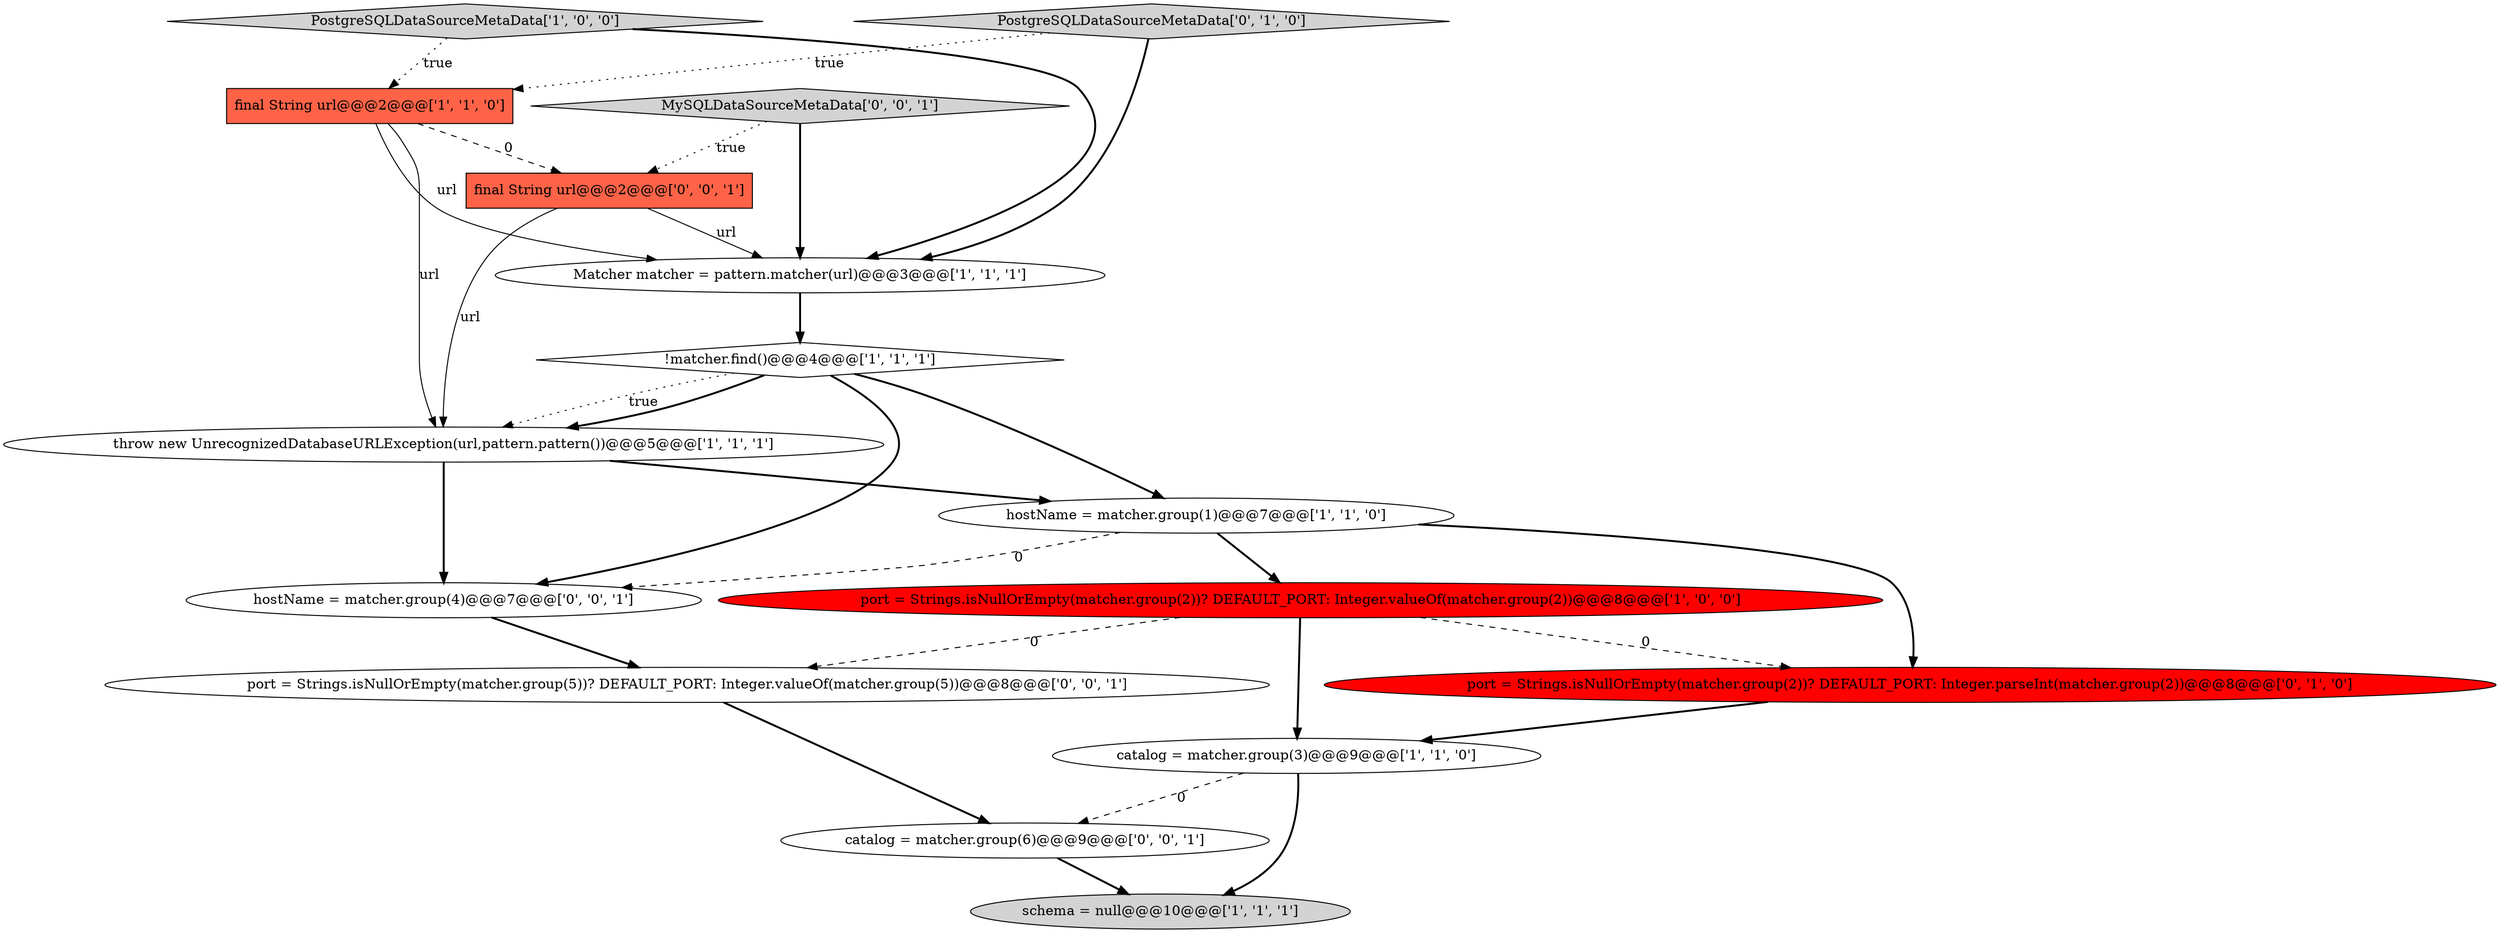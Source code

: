 digraph {
5 [style = filled, label = "catalog = matcher.group(3)@@@9@@@['1', '1', '0']", fillcolor = white, shape = ellipse image = "AAA0AAABBB1BBB"];
15 [style = filled, label = "catalog = matcher.group(6)@@@9@@@['0', '0', '1']", fillcolor = white, shape = ellipse image = "AAA0AAABBB3BBB"];
12 [style = filled, label = "final String url@@@2@@@['0', '0', '1']", fillcolor = tomato, shape = box image = "AAA0AAABBB3BBB"];
9 [style = filled, label = "port = Strings.isNullOrEmpty(matcher.group(2))? DEFAULT_PORT: Integer.parseInt(matcher.group(2))@@@8@@@['0', '1', '0']", fillcolor = red, shape = ellipse image = "AAA1AAABBB2BBB"];
2 [style = filled, label = "throw new UnrecognizedDatabaseURLException(url,pattern.pattern())@@@5@@@['1', '1', '1']", fillcolor = white, shape = ellipse image = "AAA0AAABBB1BBB"];
1 [style = filled, label = "schema = null@@@10@@@['1', '1', '1']", fillcolor = lightgray, shape = ellipse image = "AAA0AAABBB1BBB"];
7 [style = filled, label = "!matcher.find()@@@4@@@['1', '1', '1']", fillcolor = white, shape = diamond image = "AAA0AAABBB1BBB"];
6 [style = filled, label = "Matcher matcher = pattern.matcher(url)@@@3@@@['1', '1', '1']", fillcolor = white, shape = ellipse image = "AAA0AAABBB1BBB"];
10 [style = filled, label = "PostgreSQLDataSourceMetaData['0', '1', '0']", fillcolor = lightgray, shape = diamond image = "AAA0AAABBB2BBB"];
14 [style = filled, label = "MySQLDataSourceMetaData['0', '0', '1']", fillcolor = lightgray, shape = diamond image = "AAA0AAABBB3BBB"];
13 [style = filled, label = "hostName = matcher.group(4)@@@7@@@['0', '0', '1']", fillcolor = white, shape = ellipse image = "AAA0AAABBB3BBB"];
0 [style = filled, label = "final String url@@@2@@@['1', '1', '0']", fillcolor = tomato, shape = box image = "AAA0AAABBB1BBB"];
11 [style = filled, label = "port = Strings.isNullOrEmpty(matcher.group(5))? DEFAULT_PORT: Integer.valueOf(matcher.group(5))@@@8@@@['0', '0', '1']", fillcolor = white, shape = ellipse image = "AAA0AAABBB3BBB"];
3 [style = filled, label = "PostgreSQLDataSourceMetaData['1', '0', '0']", fillcolor = lightgray, shape = diamond image = "AAA0AAABBB1BBB"];
8 [style = filled, label = "port = Strings.isNullOrEmpty(matcher.group(2))? DEFAULT_PORT: Integer.valueOf(matcher.group(2))@@@8@@@['1', '0', '0']", fillcolor = red, shape = ellipse image = "AAA1AAABBB1BBB"];
4 [style = filled, label = "hostName = matcher.group(1)@@@7@@@['1', '1', '0']", fillcolor = white, shape = ellipse image = "AAA0AAABBB1BBB"];
7->13 [style = bold, label=""];
4->9 [style = bold, label=""];
7->2 [style = dotted, label="true"];
12->2 [style = solid, label="url"];
14->12 [style = dotted, label="true"];
3->6 [style = bold, label=""];
7->4 [style = bold, label=""];
0->12 [style = dashed, label="0"];
2->4 [style = bold, label=""];
13->11 [style = bold, label=""];
10->6 [style = bold, label=""];
11->15 [style = bold, label=""];
2->13 [style = bold, label=""];
8->9 [style = dashed, label="0"];
12->6 [style = solid, label="url"];
0->6 [style = solid, label="url"];
5->1 [style = bold, label=""];
8->5 [style = bold, label=""];
7->2 [style = bold, label=""];
0->2 [style = solid, label="url"];
3->0 [style = dotted, label="true"];
9->5 [style = bold, label=""];
4->8 [style = bold, label=""];
10->0 [style = dotted, label="true"];
8->11 [style = dashed, label="0"];
6->7 [style = bold, label=""];
4->13 [style = dashed, label="0"];
5->15 [style = dashed, label="0"];
14->6 [style = bold, label=""];
15->1 [style = bold, label=""];
}
